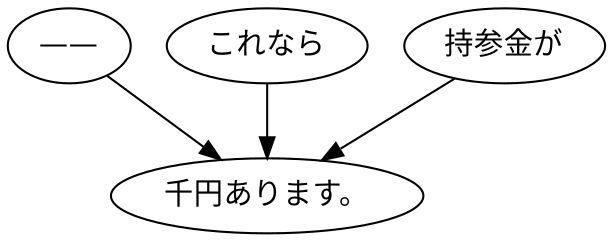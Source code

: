 digraph graph9032 {
	node0 [label="——"];
	node1 [label="これなら"];
	node2 [label="持参金が"];
	node3 [label="千円あります。"];
	node0 -> node3;
	node1 -> node3;
	node2 -> node3;
}
